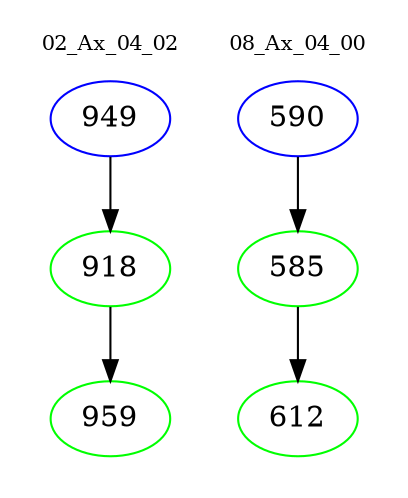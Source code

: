 digraph{
subgraph cluster_0 {
color = white
label = "02_Ax_04_02";
fontsize=10;
T0_949 [label="949", color="blue"]
T0_949 -> T0_918 [color="black"]
T0_918 [label="918", color="green"]
T0_918 -> T0_959 [color="black"]
T0_959 [label="959", color="green"]
}
subgraph cluster_1 {
color = white
label = "08_Ax_04_00";
fontsize=10;
T1_590 [label="590", color="blue"]
T1_590 -> T1_585 [color="black"]
T1_585 [label="585", color="green"]
T1_585 -> T1_612 [color="black"]
T1_612 [label="612", color="green"]
}
}
